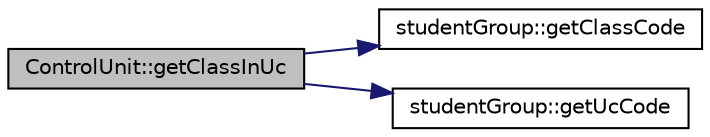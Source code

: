 digraph "ControlUnit::getClassInUc"
{
 // LATEX_PDF_SIZE
  edge [fontname="Helvetica",fontsize="10",labelfontname="Helvetica",labelfontsize="10"];
  node [fontname="Helvetica",fontsize="10",shape=record];
  rankdir="LR";
  Node1 [label="ControlUnit::getClassInUc",height=0.2,width=0.4,color="black", fillcolor="grey75", style="filled", fontcolor="black",tooltip="Gets the class of a student knowing the course."];
  Node1 -> Node2 [color="midnightblue",fontsize="10",style="solid"];
  Node2 [label="studentGroup::getClassCode",height=0.2,width=0.4,color="black", fillcolor="white", style="filled",URL="$classstudent_group.html#a378caaf4944f9c41e164c729e9dacaf7",tooltip="Gets the class code."];
  Node1 -> Node3 [color="midnightblue",fontsize="10",style="solid"];
  Node3 [label="studentGroup::getUcCode",height=0.2,width=0.4,color="black", fillcolor="white", style="filled",URL="$classstudent_group.html#ad7c965a71b623d190fe73f2e95204478",tooltip="Gets the course code."];
}
